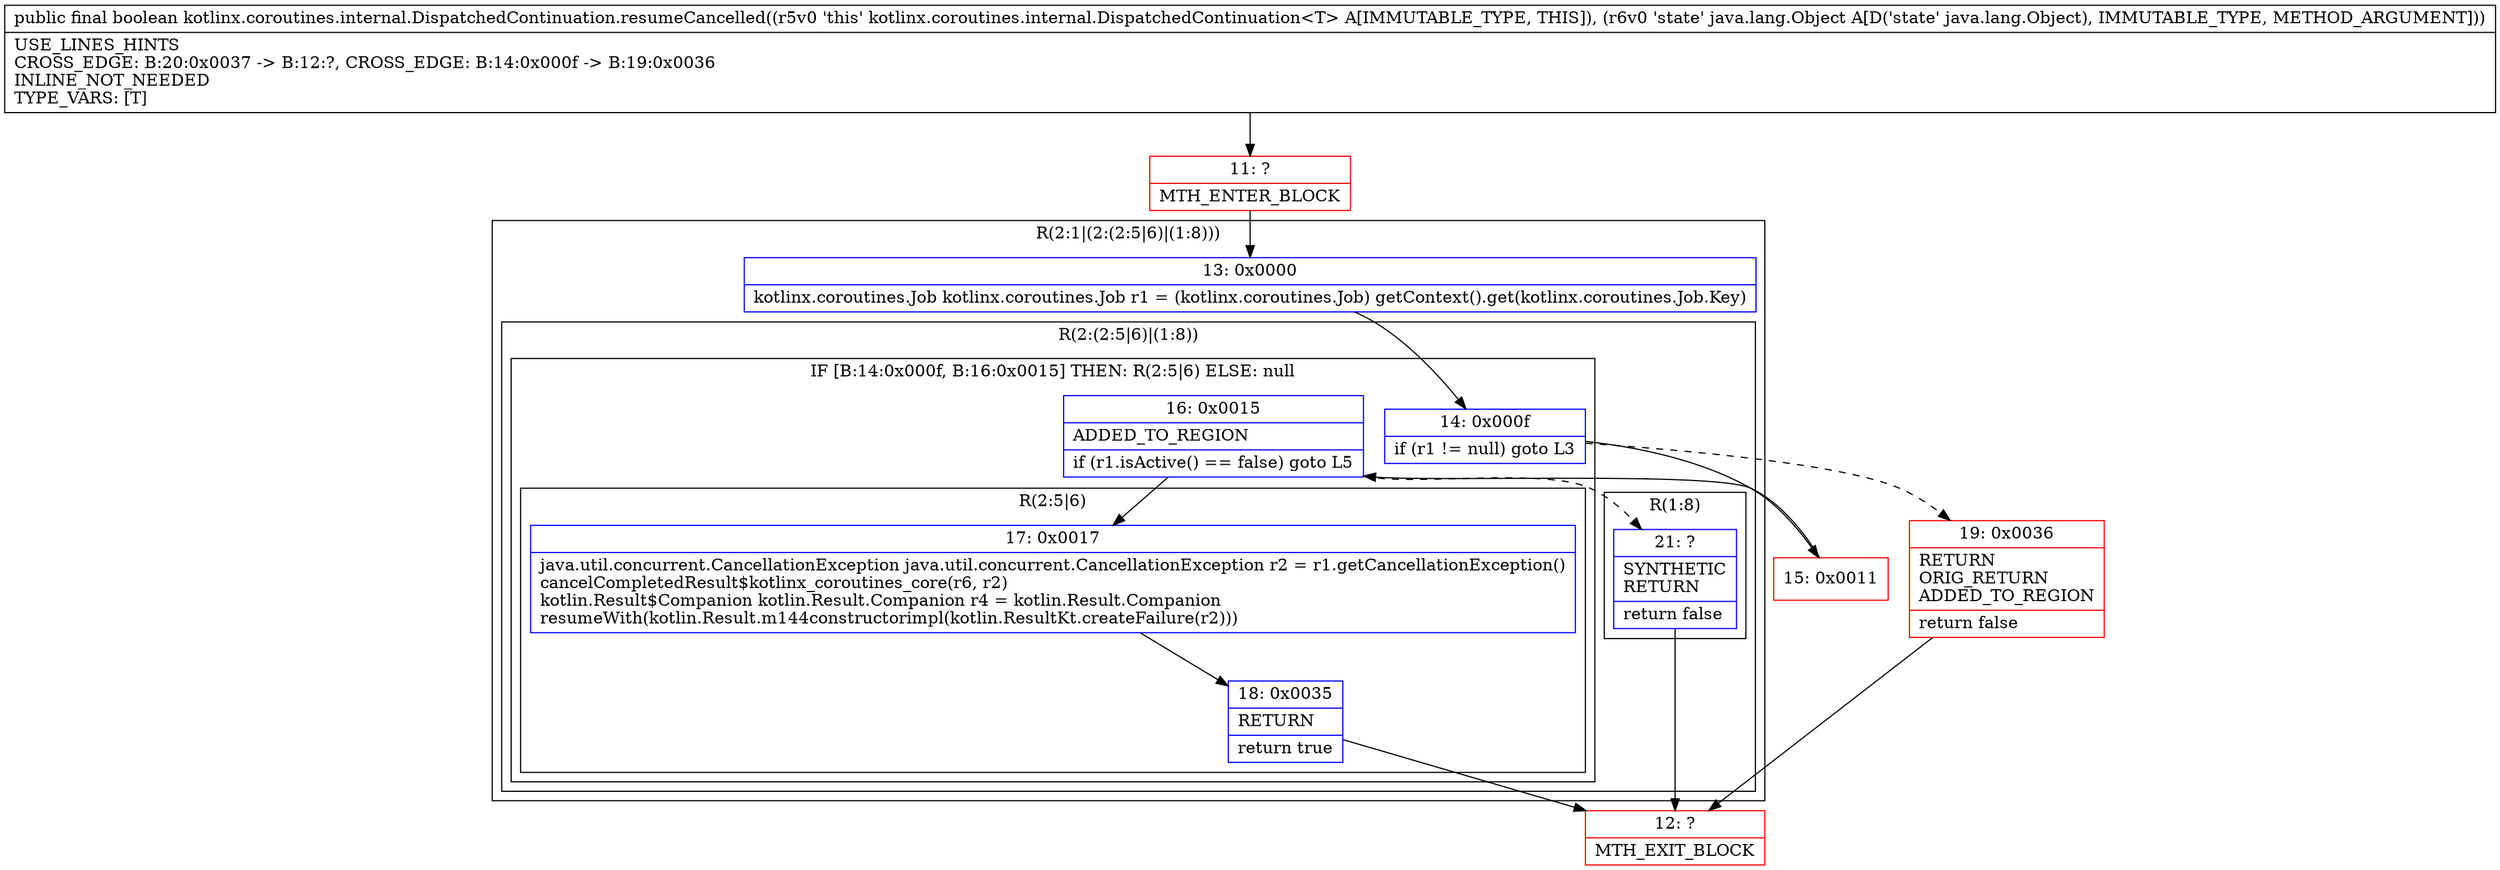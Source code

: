 digraph "CFG forkotlinx.coroutines.internal.DispatchedContinuation.resumeCancelled(Ljava\/lang\/Object;)Z" {
subgraph cluster_Region_1479766985 {
label = "R(2:1|(2:(2:5|6)|(1:8)))";
node [shape=record,color=blue];
Node_13 [shape=record,label="{13\:\ 0x0000|kotlinx.coroutines.Job kotlinx.coroutines.Job r1 = (kotlinx.coroutines.Job) getContext().get(kotlinx.coroutines.Job.Key)\l}"];
subgraph cluster_Region_1453001251 {
label = "R(2:(2:5|6)|(1:8))";
node [shape=record,color=blue];
subgraph cluster_IfRegion_727353011 {
label = "IF [B:14:0x000f, B:16:0x0015] THEN: R(2:5|6) ELSE: null";
node [shape=record,color=blue];
Node_14 [shape=record,label="{14\:\ 0x000f|if (r1 != null) goto L3\l}"];
Node_16 [shape=record,label="{16\:\ 0x0015|ADDED_TO_REGION\l|if (r1.isActive() == false) goto L5\l}"];
subgraph cluster_Region_1461164995 {
label = "R(2:5|6)";
node [shape=record,color=blue];
Node_17 [shape=record,label="{17\:\ 0x0017|java.util.concurrent.CancellationException java.util.concurrent.CancellationException r2 = r1.getCancellationException()\lcancelCompletedResult$kotlinx_coroutines_core(r6, r2)\lkotlin.Result$Companion kotlin.Result.Companion r4 = kotlin.Result.Companion\lresumeWith(kotlin.Result.m144constructorimpl(kotlin.ResultKt.createFailure(r2)))\l}"];
Node_18 [shape=record,label="{18\:\ 0x0035|RETURN\l|return true\l}"];
}
}
subgraph cluster_Region_485507778 {
label = "R(1:8)";
node [shape=record,color=blue];
Node_21 [shape=record,label="{21\:\ ?|SYNTHETIC\lRETURN\l|return false\l}"];
}
}
}
Node_11 [shape=record,color=red,label="{11\:\ ?|MTH_ENTER_BLOCK\l}"];
Node_15 [shape=record,color=red,label="{15\:\ 0x0011}"];
Node_12 [shape=record,color=red,label="{12\:\ ?|MTH_EXIT_BLOCK\l}"];
Node_19 [shape=record,color=red,label="{19\:\ 0x0036|RETURN\lORIG_RETURN\lADDED_TO_REGION\l|return false\l}"];
MethodNode[shape=record,label="{public final boolean kotlinx.coroutines.internal.DispatchedContinuation.resumeCancelled((r5v0 'this' kotlinx.coroutines.internal.DispatchedContinuation\<T\> A[IMMUTABLE_TYPE, THIS]), (r6v0 'state' java.lang.Object A[D('state' java.lang.Object), IMMUTABLE_TYPE, METHOD_ARGUMENT]))  | USE_LINES_HINTS\lCROSS_EDGE: B:20:0x0037 \-\> B:12:?, CROSS_EDGE: B:14:0x000f \-\> B:19:0x0036\lINLINE_NOT_NEEDED\lTYPE_VARS: [T]\l}"];
MethodNode -> Node_11;Node_13 -> Node_14;
Node_14 -> Node_15;
Node_14 -> Node_19[style=dashed];
Node_16 -> Node_17;
Node_16 -> Node_21[style=dashed];
Node_17 -> Node_18;
Node_18 -> Node_12;
Node_21 -> Node_12;
Node_11 -> Node_13;
Node_15 -> Node_16;
Node_19 -> Node_12;
}

